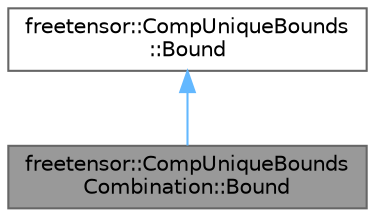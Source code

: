 digraph "freetensor::CompUniqueBoundsCombination::Bound"
{
 // LATEX_PDF_SIZE
  bgcolor="transparent";
  edge [fontname=Helvetica,fontsize=10,labelfontname=Helvetica,labelfontsize=10];
  node [fontname=Helvetica,fontsize=10,shape=box,height=0.2,width=0.4];
  Node1 [label="freetensor::CompUniqueBounds\lCombination::Bound",height=0.2,width=0.4,color="gray40", fillcolor="grey60", style="filled", fontcolor="black",tooltip=" "];
  Node2 -> Node1 [dir="back",color="steelblue1",style="solid"];
  Node2 [label="freetensor::CompUniqueBounds\l::Bound",height=0.2,width=0.4,color="gray40", fillcolor="white", style="filled",URL="$classfreetensor_1_1CompUniqueBounds_1_1Bound.html",tooltip=" "];
}
